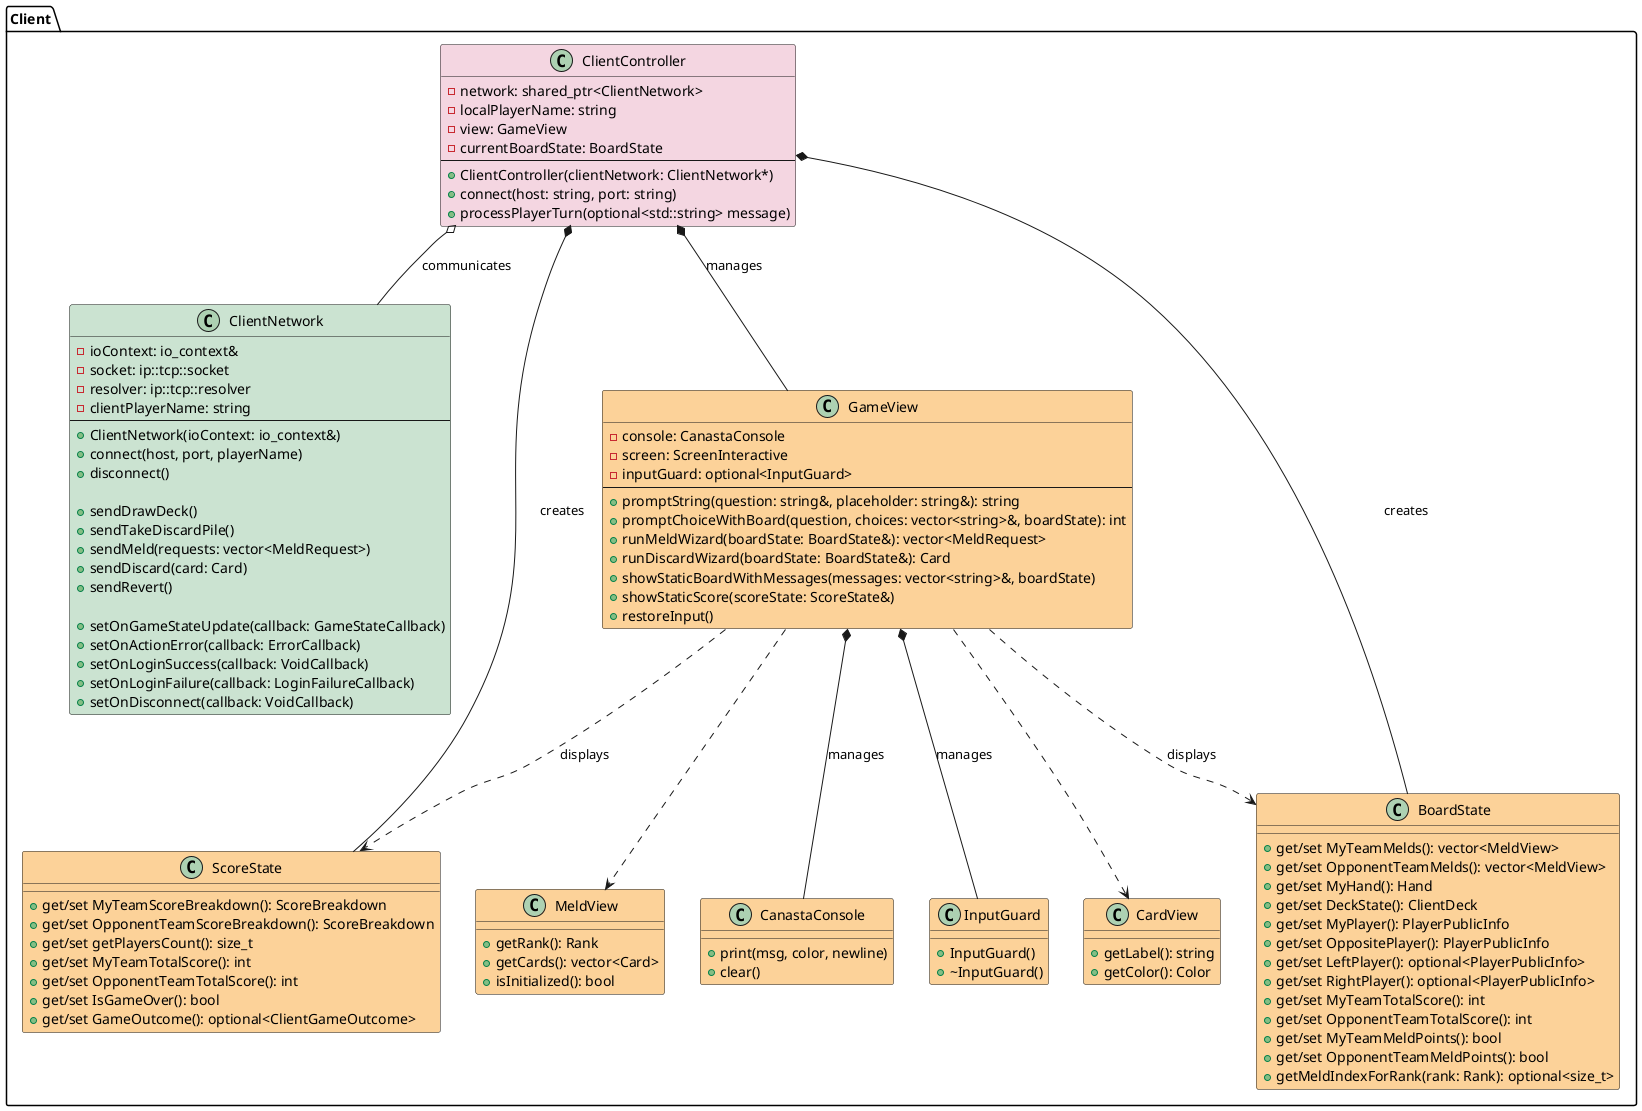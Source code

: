 @startuml ClientDiagram
package "Client" {

    class CanastaConsole #FCD299 {
        + print(msg, color, newline)
        + clear()
    }

    class InputGuard #FCD299 {
        + InputGuard()
        + ~InputGuard()
    }

    class ClientNetwork #CBE3D1 {
        - ioContext: io_context&
        - socket: ip::tcp::socket
        - resolver: ip::tcp::resolver
        - clientPlayerName: string
        --
        + ClientNetwork(ioContext: io_context&)
        + connect(host, port, playerName)
        + disconnect()

        + sendDrawDeck()
        + sendTakeDiscardPile()
        + sendMeld(requests: vector<MeldRequest>)
        + sendDiscard(card: Card)
        + sendRevert()

        + setOnGameStateUpdate(callback: GameStateCallback)
        + setOnActionError(callback: ErrorCallback)
        + setOnLoginSuccess(callback: VoidCallback)
        + setOnLoginFailure(callback: LoginFailureCallback)
        + setOnDisconnect(callback: VoidCallback)
    }
    class ClientController #F4D6E1 {
        - network: shared_ptr<ClientNetwork>
        - localPlayerName: string
        - view: GameView
        - currentBoardState: BoardState
        --
        + ClientController(clientNetwork: ClientNetwork*)
        + connect(host: string, port: string)
        + processPlayerTurn(optional<std::string> message)
    }

    class CardView #FCD299{
        + getLabel(): string
        + getColor(): Color
    }

    class MeldView #FCD299 {
        + getRank(): Rank
        + getCards(): vector<Card>
        + isInitialized(): bool
    }

    class BoardState #FCD299 {
        + get/set MyTeamMelds(): vector<MeldView>
        + get/set OpponentTeamMelds(): vector<MeldView>
        + get/set MyHand(): Hand
        + get/set DeckState(): ClientDeck
        + get/set MyPlayer(): PlayerPublicInfo
        + get/set OppositePlayer(): PlayerPublicInfo
        + get/set LeftPlayer(): optional<PlayerPublicInfo>
        + get/set RightPlayer(): optional<PlayerPublicInfo>
        + get/set MyTeamTotalScore(): int
        + get/set OpponentTeamTotalScore(): int
        + get/set MyTeamMeldPoints(): bool
        + get/set OpponentTeamMeldPoints(): bool
        + getMeldIndexForRank(rank: Rank): optional<size_t>
    }

    class ScoreState #FCD299 {
        + get/set MyTeamScoreBreakdown(): ScoreBreakdown
        + get/set OpponentTeamScoreBreakdown(): ScoreBreakdown
        + get/set getPlayersCount(): size_t
        + get/set MyTeamTotalScore(): int
        + get/set OpponentTeamTotalScore(): int
        + get/set IsGameOver(): bool
        + get/set GameOutcome(): optional<ClientGameOutcome>    
    }

    ClientController o-- ClientNetwork : communicates
    ClientController *-- BoardState : creates
    ClientController *-- ScoreState : creates
    
    class GameView #FCD299 {
        - console: CanastaConsole
        - screen: ScreenInteractive
        - inputGuard: optional<InputGuard>
        --
        + promptString(question: string&, placeholder: string&): string
        + promptChoiceWithBoard(question, choices: vector<string>&, boardState): int
        + runMeldWizard(boardState: BoardState&): vector<MeldRequest>
        + runDiscardWizard(boardState: BoardState&): Card
        + showStaticBoardWithMessages(messages: vector<string>&, boardState)
        + showStaticScore(scoreState: ScoreState&)
        + restoreInput()
    }

    ClientController *-- GameView : manages
    GameView ..> BoardState : displays
    GameView ..> ScoreState : displays
    GameView *-- CanastaConsole : manages
    GameView *-- InputGuard : manages
    GameView ..> CardView
    GameView ..> MeldView
}
@enduml